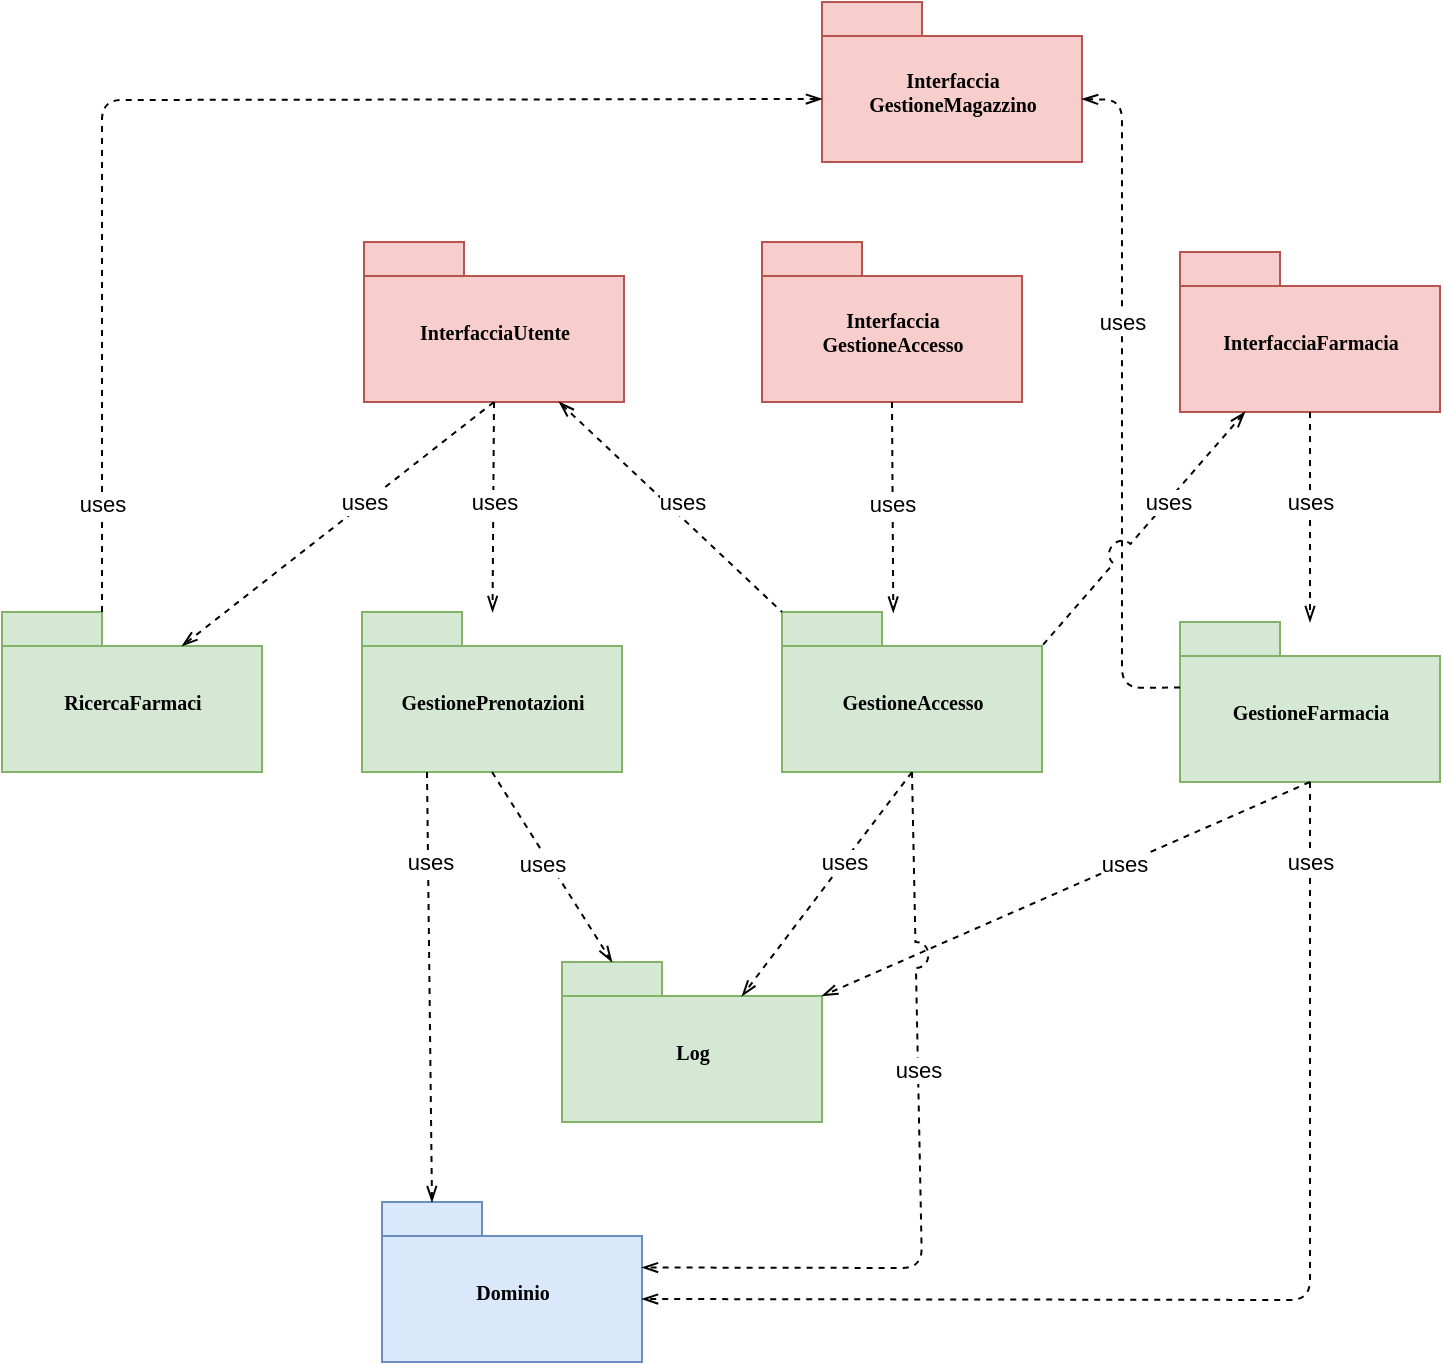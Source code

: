 <mxfile version="14.6.11" type="device"><diagram id="QEAHfnZvrhORU15-yRoq" name="Page-2"><mxGraphModel dx="1127" dy="526" grid="1" gridSize="10" guides="1" tooltips="1" connect="1" arrows="1" fold="1" page="1" pageScale="1" pageWidth="827" pageHeight="1169" math="0" shadow="0"><root><mxCell id="tVClxvZIJXQ2ntFtOEnH-0"/><mxCell id="tVClxvZIJXQ2ntFtOEnH-1" parent="tVClxvZIJXQ2ntFtOEnH-0"/><mxCell id="SUWGSoc_YU-WvC_iQnqj-0" value="Dominio" style="shape=folder;fontStyle=1;spacingTop=10;tabWidth=50;tabHeight=17;tabPosition=left;html=1;rounded=0;shadow=0;comic=0;labelBackgroundColor=none;strokeColor=#6c8ebf;strokeWidth=1;fillColor=#dae8fc;fontFamily=Verdana;fontSize=10;align=center;" vertex="1" parent="tVClxvZIJXQ2ntFtOEnH-1"><mxGeometry x="340" y="730" width="130" height="80" as="geometry"/></mxCell><mxCell id="SUWGSoc_YU-WvC_iQnqj-1" value="GestionePrenotazioni" style="shape=folder;fontStyle=1;spacingTop=10;tabWidth=50;tabHeight=17;tabPosition=left;html=1;rounded=0;shadow=0;comic=0;labelBackgroundColor=none;strokeColor=#82b366;strokeWidth=1;fillColor=#d5e8d4;fontFamily=Verdana;fontSize=10;align=center;" vertex="1" parent="tVClxvZIJXQ2ntFtOEnH-1"><mxGeometry x="330" y="435" width="130" height="80" as="geometry"/></mxCell><mxCell id="SUWGSoc_YU-WvC_iQnqj-2" value="GestioneAccesso" style="shape=folder;fontStyle=1;spacingTop=10;tabWidth=50;tabHeight=17;tabPosition=left;html=1;rounded=0;shadow=0;comic=0;labelBackgroundColor=none;strokeColor=#82b366;strokeWidth=1;fillColor=#d5e8d4;fontFamily=Verdana;fontSize=10;align=center;" vertex="1" parent="tVClxvZIJXQ2ntFtOEnH-1"><mxGeometry x="540" y="435" width="130" height="80" as="geometry"/></mxCell><mxCell id="SUWGSoc_YU-WvC_iQnqj-3" value="InterfacciaFarmacia" style="shape=folder;fontStyle=1;spacingTop=10;tabWidth=50;tabHeight=17;tabPosition=left;html=1;rounded=0;shadow=0;comic=0;labelBackgroundColor=none;strokeColor=#b85450;strokeWidth=1;fillColor=#f8cecc;fontFamily=Verdana;fontSize=10;align=center;" vertex="1" parent="tVClxvZIJXQ2ntFtOEnH-1"><mxGeometry x="739" y="255" width="130" height="80" as="geometry"/></mxCell><mxCell id="SUWGSoc_YU-WvC_iQnqj-4" value="InterfacciaUtente" style="shape=folder;fontStyle=1;spacingTop=10;tabWidth=50;tabHeight=17;tabPosition=left;html=1;rounded=0;shadow=0;comic=0;labelBackgroundColor=none;strokeColor=#b85450;strokeWidth=1;fillColor=#f8cecc;fontFamily=Verdana;fontSize=10;align=center;" vertex="1" parent="tVClxvZIJXQ2ntFtOEnH-1"><mxGeometry x="331" y="250" width="130" height="80" as="geometry"/></mxCell><mxCell id="SUWGSoc_YU-WvC_iQnqj-5" value="Interfaccia&lt;br&gt;GestioneAccesso" style="shape=folder;fontStyle=1;spacingTop=10;tabWidth=50;tabHeight=17;tabPosition=left;html=1;rounded=0;shadow=0;comic=0;labelBackgroundColor=none;strokeColor=#b85450;strokeWidth=1;fillColor=#f8cecc;fontFamily=Verdana;fontSize=10;align=center;" vertex="1" parent="tVClxvZIJXQ2ntFtOEnH-1"><mxGeometry x="530" y="250" width="130" height="80" as="geometry"/></mxCell><mxCell id="SUWGSoc_YU-WvC_iQnqj-6" value="Log" style="shape=folder;fontStyle=1;spacingTop=10;tabWidth=50;tabHeight=17;tabPosition=left;html=1;rounded=0;shadow=0;comic=0;labelBackgroundColor=none;strokeWidth=1;fontFamily=Verdana;fontSize=10;align=center;fillColor=#d5e8d4;strokeColor=#82b366;" vertex="1" parent="tVClxvZIJXQ2ntFtOEnH-1"><mxGeometry x="430" y="610" width="130" height="80" as="geometry"/></mxCell><mxCell id="SUWGSoc_YU-WvC_iQnqj-7" value="GestioneFarmacia" style="shape=folder;fontStyle=1;spacingTop=10;tabWidth=50;tabHeight=17;tabPosition=left;html=1;rounded=0;shadow=0;comic=0;labelBackgroundColor=none;strokeWidth=1;fontFamily=Verdana;fontSize=10;align=center;fillColor=#d5e8d4;strokeColor=#82b366;" vertex="1" parent="tVClxvZIJXQ2ntFtOEnH-1"><mxGeometry x="739" y="440" width="130" height="80" as="geometry"/></mxCell><mxCell id="SUWGSoc_YU-WvC_iQnqj-8" value="Interfaccia&lt;br&gt;GestioneMagazzino" style="shape=folder;fontStyle=1;spacingTop=10;tabWidth=50;tabHeight=17;tabPosition=left;html=1;rounded=0;shadow=0;comic=0;labelBackgroundColor=none;strokeColor=#b85450;strokeWidth=1;fillColor=#f8cecc;fontFamily=Verdana;fontSize=10;align=center;" vertex="1" parent="tVClxvZIJXQ2ntFtOEnH-1"><mxGeometry x="560" y="130" width="130" height="80" as="geometry"/></mxCell><mxCell id="SUWGSoc_YU-WvC_iQnqj-9" value="RicercaFarmaci" style="shape=folder;fontStyle=1;spacingTop=10;tabWidth=50;tabHeight=17;tabPosition=left;html=1;rounded=0;shadow=0;comic=0;labelBackgroundColor=none;strokeColor=#82b366;strokeWidth=1;fillColor=#d5e8d4;fontFamily=Verdana;fontSize=10;align=center;" vertex="1" parent="tVClxvZIJXQ2ntFtOEnH-1"><mxGeometry x="150" y="435" width="130" height="80" as="geometry"/></mxCell><mxCell id="SUWGSoc_YU-WvC_iQnqj-10" value="" style="endArrow=openThin;html=1;exitX=0.5;exitY=1;exitDx=0;exitDy=0;exitPerimeter=0;dashed=1;endFill=0;entryX=0.428;entryY=0.004;entryDx=0;entryDy=0;entryPerimeter=0;" edge="1" parent="tVClxvZIJXQ2ntFtOEnH-1" source="SUWGSoc_YU-WvC_iQnqj-5" target="SUWGSoc_YU-WvC_iQnqj-2"><mxGeometry width="50" height="50" relative="1" as="geometry"><mxPoint x="839" y="525" as="sourcePoint"/><mxPoint x="889" y="475" as="targetPoint"/></mxGeometry></mxCell><mxCell id="SUWGSoc_YU-WvC_iQnqj-11" value="uses" style="edgeLabel;html=1;align=center;verticalAlign=middle;resizable=0;points=[];" vertex="1" connectable="0" parent="SUWGSoc_YU-WvC_iQnqj-10"><mxGeometry x="-0.235" relative="1" as="geometry"><mxPoint y="10" as="offset"/></mxGeometry></mxCell><mxCell id="SUWGSoc_YU-WvC_iQnqj-12" value="" style="endArrow=openThin;html=1;dashed=1;endFill=0;exitX=0.5;exitY=1;exitDx=0;exitDy=0;exitPerimeter=0;" edge="1" parent="tVClxvZIJXQ2ntFtOEnH-1" source="SUWGSoc_YU-WvC_iQnqj-4" target="SUWGSoc_YU-WvC_iQnqj-1"><mxGeometry width="50" height="50" relative="1" as="geometry"><mxPoint x="404" y="375" as="sourcePoint"/><mxPoint x="374" y="435" as="targetPoint"/></mxGeometry></mxCell><mxCell id="SUWGSoc_YU-WvC_iQnqj-13" value="uses" style="edgeLabel;html=1;align=center;verticalAlign=middle;resizable=0;points=[];" vertex="1" connectable="0" parent="SUWGSoc_YU-WvC_iQnqj-12"><mxGeometry x="-0.235" relative="1" as="geometry"><mxPoint y="10" as="offset"/></mxGeometry></mxCell><mxCell id="SUWGSoc_YU-WvC_iQnqj-14" value="" style="endArrow=openThin;html=1;dashed=1;endFill=0;exitX=0;exitY=0;exitDx=0;exitDy=32.75;exitPerimeter=0;entryX=0;entryY=0;entryDx=130;entryDy=48.5;entryPerimeter=0;" edge="1" parent="tVClxvZIJXQ2ntFtOEnH-1" source="SUWGSoc_YU-WvC_iQnqj-7" target="SUWGSoc_YU-WvC_iQnqj-8"><mxGeometry width="50" height="50" relative="1" as="geometry"><mxPoint x="540.5" y="390" as="sourcePoint"/><mxPoint x="539" y="465" as="targetPoint"/><Array as="points"><mxPoint x="710" y="473"/><mxPoint x="710" y="179"/></Array></mxGeometry></mxCell><mxCell id="SUWGSoc_YU-WvC_iQnqj-15" value="uses" style="edgeLabel;html=1;align=center;verticalAlign=middle;resizable=0;points=[];" vertex="1" connectable="0" parent="SUWGSoc_YU-WvC_iQnqj-14"><mxGeometry x="-0.235" relative="1" as="geometry"><mxPoint y="-81" as="offset"/></mxGeometry></mxCell><mxCell id="SUWGSoc_YU-WvC_iQnqj-16" value="" style="endArrow=openThin;html=1;dashed=1;endFill=0;exitX=0;exitY=0;exitDx=50;exitDy=0;exitPerimeter=0;entryX=0;entryY=0;entryDx=0;entryDy=48.5;entryPerimeter=0;" edge="1" parent="tVClxvZIJXQ2ntFtOEnH-1" source="SUWGSoc_YU-WvC_iQnqj-9" target="SUWGSoc_YU-WvC_iQnqj-8"><mxGeometry width="50" height="50" relative="1" as="geometry"><mxPoint x="486.5" y="467" as="sourcePoint"/><mxPoint x="636" y="363" as="targetPoint"/><Array as="points"><mxPoint x="200" y="179"/></Array></mxGeometry></mxCell><mxCell id="SUWGSoc_YU-WvC_iQnqj-17" value="uses" style="edgeLabel;html=1;align=center;verticalAlign=middle;resizable=0;points=[];" vertex="1" connectable="0" parent="SUWGSoc_YU-WvC_iQnqj-16"><mxGeometry x="-0.235" relative="1" as="geometry"><mxPoint y="181" as="offset"/></mxGeometry></mxCell><mxCell id="SUWGSoc_YU-WvC_iQnqj-18" value="" style="endArrow=openThin;html=1;dashed=1;endFill=0;exitX=0.5;exitY=1;exitDx=0;exitDy=0;exitPerimeter=0;entryX=0;entryY=0;entryDx=90;entryDy=17;entryPerimeter=0;" edge="1" parent="tVClxvZIJXQ2ntFtOEnH-1" source="SUWGSoc_YU-WvC_iQnqj-4" target="SUWGSoc_YU-WvC_iQnqj-9"><mxGeometry width="50" height="50" relative="1" as="geometry"><mxPoint x="450.5" y="375" as="sourcePoint"/><mxPoint x="449" y="450" as="targetPoint"/></mxGeometry></mxCell><mxCell id="SUWGSoc_YU-WvC_iQnqj-44" value="uses" style="edgeLabel;html=1;align=center;verticalAlign=middle;resizable=0;points=[];" vertex="1" connectable="0" parent="SUWGSoc_YU-WvC_iQnqj-18"><mxGeometry x="0.507" y="1" relative="1" as="geometry"><mxPoint x="52" y="-43" as="offset"/></mxGeometry></mxCell><mxCell id="SUWGSoc_YU-WvC_iQnqj-20" value="" style="endArrow=openThin;html=1;dashed=1;endFill=0;exitX=0.5;exitY=1;exitDx=0;exitDy=0;exitPerimeter=0;" edge="1" parent="tVClxvZIJXQ2ntFtOEnH-1" source="SUWGSoc_YU-WvC_iQnqj-3" target="SUWGSoc_YU-WvC_iQnqj-7"><mxGeometry width="50" height="50" relative="1" as="geometry"><mxPoint x="450.5" y="375" as="sourcePoint"/><mxPoint x="829" y="457" as="targetPoint"/></mxGeometry></mxCell><mxCell id="SUWGSoc_YU-WvC_iQnqj-21" value="uses" style="edgeLabel;html=1;align=center;verticalAlign=middle;resizable=0;points=[];" vertex="1" connectable="0" parent="SUWGSoc_YU-WvC_iQnqj-20"><mxGeometry x="-0.235" relative="1" as="geometry"><mxPoint y="5" as="offset"/></mxGeometry></mxCell><mxCell id="SUWGSoc_YU-WvC_iQnqj-22" value="" style="endArrow=openThin;html=1;dashed=1;endFill=0;entryX=0;entryY=0;entryDx=25;entryDy=0;entryPerimeter=0;exitX=0.5;exitY=1;exitDx=0;exitDy=0;exitPerimeter=0;" edge="1" parent="tVClxvZIJXQ2ntFtOEnH-1" source="SUWGSoc_YU-WvC_iQnqj-1" target="SUWGSoc_YU-WvC_iQnqj-6"><mxGeometry width="50" height="50" relative="1" as="geometry"><mxPoint x="419" y="520" as="sourcePoint"/><mxPoint x="613" y="452.5" as="targetPoint"/></mxGeometry></mxCell><mxCell id="SUWGSoc_YU-WvC_iQnqj-23" value="uses" style="edgeLabel;html=1;align=center;verticalAlign=middle;resizable=0;points=[];" vertex="1" connectable="0" parent="SUWGSoc_YU-WvC_iQnqj-22"><mxGeometry x="-0.235" relative="1" as="geometry"><mxPoint x="2" y="9" as="offset"/></mxGeometry></mxCell><mxCell id="SUWGSoc_YU-WvC_iQnqj-24" value="" style="endArrow=openThin;html=1;dashed=1;endFill=0;exitX=0.5;exitY=1;exitDx=0;exitDy=0;exitPerimeter=0;entryX=0;entryY=0;entryDx=90;entryDy=17;entryPerimeter=0;" edge="1" parent="tVClxvZIJXQ2ntFtOEnH-1" source="SUWGSoc_YU-WvC_iQnqj-2" target="SUWGSoc_YU-WvC_iQnqj-6"><mxGeometry width="50" height="50" relative="1" as="geometry"><mxPoint x="460.5" y="385" as="sourcePoint"/><mxPoint x="623" y="462.5" as="targetPoint"/></mxGeometry></mxCell><mxCell id="SUWGSoc_YU-WvC_iQnqj-25" value="uses" style="edgeLabel;html=1;align=center;verticalAlign=middle;resizable=0;points=[];" vertex="1" connectable="0" parent="SUWGSoc_YU-WvC_iQnqj-24"><mxGeometry x="-0.235" relative="1" as="geometry"><mxPoint x="-2" y="2" as="offset"/></mxGeometry></mxCell><mxCell id="SUWGSoc_YU-WvC_iQnqj-26" value="" style="endArrow=openThin;html=1;dashed=1;endFill=0;exitX=0.5;exitY=1;exitDx=0;exitDy=0;exitPerimeter=0;entryX=0;entryY=0;entryDx=130;entryDy=17;entryPerimeter=0;" edge="1" parent="tVClxvZIJXQ2ntFtOEnH-1" source="SUWGSoc_YU-WvC_iQnqj-7" target="SUWGSoc_YU-WvC_iQnqj-6"><mxGeometry width="50" height="50" relative="1" as="geometry"><mxPoint x="470.5" y="395" as="sourcePoint"/><mxPoint x="633" y="472.5" as="targetPoint"/></mxGeometry></mxCell><mxCell id="SUWGSoc_YU-WvC_iQnqj-27" value="uses" style="edgeLabel;html=1;align=center;verticalAlign=middle;resizable=0;points=[];" vertex="1" connectable="0" parent="SUWGSoc_YU-WvC_iQnqj-26"><mxGeometry x="-0.235" relative="1" as="geometry"><mxPoint as="offset"/></mxGeometry></mxCell><mxCell id="SUWGSoc_YU-WvC_iQnqj-28" value="" style="endArrow=openThin;html=1;dashed=1;endFill=0;exitX=0.5;exitY=1;exitDx=0;exitDy=0;exitPerimeter=0;entryX=0;entryY=0;entryDx=130;entryDy=48.5;entryPerimeter=0;" edge="1" parent="tVClxvZIJXQ2ntFtOEnH-1" source="SUWGSoc_YU-WvC_iQnqj-7" target="SUWGSoc_YU-WvC_iQnqj-0"><mxGeometry width="50" height="50" relative="1" as="geometry"><mxPoint x="585.5" y="620" as="sourcePoint"/><mxPoint x="748" y="697.5" as="targetPoint"/><Array as="points"><mxPoint x="804" y="779"/></Array></mxGeometry></mxCell><mxCell id="SUWGSoc_YU-WvC_iQnqj-29" value="uses" style="edgeLabel;html=1;align=center;verticalAlign=middle;resizable=0;points=[];" vertex="1" connectable="0" parent="SUWGSoc_YU-WvC_iQnqj-28"><mxGeometry x="-0.235" relative="1" as="geometry"><mxPoint y="-187" as="offset"/></mxGeometry></mxCell><mxCell id="SUWGSoc_YU-WvC_iQnqj-30" value="" style="endArrow=openThin;html=1;dashed=1;endFill=0;exitX=0.25;exitY=1;exitDx=0;exitDy=0;exitPerimeter=0;entryX=0;entryY=0;entryDx=25;entryDy=0;entryPerimeter=0;" edge="1" parent="tVClxvZIJXQ2ntFtOEnH-1" source="SUWGSoc_YU-WvC_iQnqj-1" target="SUWGSoc_YU-WvC_iQnqj-0"><mxGeometry width="50" height="50" relative="1" as="geometry"><mxPoint x="490.5" y="415" as="sourcePoint"/><mxPoint x="653" y="492.5" as="targetPoint"/></mxGeometry></mxCell><mxCell id="SUWGSoc_YU-WvC_iQnqj-31" value="uses" style="edgeLabel;html=1;align=center;verticalAlign=middle;resizable=0;points=[];" vertex="1" connectable="0" parent="SUWGSoc_YU-WvC_iQnqj-30"><mxGeometry x="-0.235" relative="1" as="geometry"><mxPoint y="-37" as="offset"/></mxGeometry></mxCell><mxCell id="SUWGSoc_YU-WvC_iQnqj-32" value="" style="endArrow=openThin;html=1;dashed=1;endFill=0;exitX=0.5;exitY=1;exitDx=0;exitDy=0;exitPerimeter=0;entryX=0;entryY=0;entryDx=130;entryDy=32.75;entryPerimeter=0;jumpStyle=arc;jumpSize=13;" edge="1" parent="tVClxvZIJXQ2ntFtOEnH-1" source="SUWGSoc_YU-WvC_iQnqj-2" target="SUWGSoc_YU-WvC_iQnqj-0"><mxGeometry width="50" height="50" relative="1" as="geometry"><mxPoint x="294" y="520.0" as="sourcePoint"/><mxPoint x="549" y="600" as="targetPoint"/><Array as="points"><mxPoint x="610" y="763"/></Array></mxGeometry></mxCell><mxCell id="SUWGSoc_YU-WvC_iQnqj-33" value="uses" style="edgeLabel;html=1;align=center;verticalAlign=middle;resizable=0;points=[];" vertex="1" connectable="0" parent="SUWGSoc_YU-WvC_iQnqj-32"><mxGeometry x="-0.235" relative="1" as="geometry"><mxPoint as="offset"/></mxGeometry></mxCell><mxCell id="SUWGSoc_YU-WvC_iQnqj-40" value="" style="endArrow=none;html=1;exitX=0.25;exitY=1;exitDx=0;exitDy=0;exitPerimeter=0;dashed=1;endFill=0;entryX=0;entryY=0;entryDx=130;entryDy=17;entryPerimeter=0;jumpStyle=arc;jumpSize=13;startArrow=openThin;startFill=0;" edge="1" parent="tVClxvZIJXQ2ntFtOEnH-1" source="SUWGSoc_YU-WvC_iQnqj-3" target="SUWGSoc_YU-WvC_iQnqj-2"><mxGeometry width="50" height="50" relative="1" as="geometry"><mxPoint x="920" y="320.0" as="sourcePoint"/><mxPoint x="920.64" y="425.32" as="targetPoint"/></mxGeometry></mxCell><mxCell id="SUWGSoc_YU-WvC_iQnqj-41" value="uses" style="edgeLabel;html=1;align=center;verticalAlign=middle;resizable=0;points=[];" vertex="1" connectable="0" parent="SUWGSoc_YU-WvC_iQnqj-40"><mxGeometry x="-0.235" relative="1" as="geometry"><mxPoint as="offset"/></mxGeometry></mxCell><mxCell id="SUWGSoc_YU-WvC_iQnqj-42" value="" style="endArrow=none;html=1;exitX=0.75;exitY=1;exitDx=0;exitDy=0;exitPerimeter=0;dashed=1;endFill=0;entryX=0;entryY=0;entryDx=0;entryDy=0;entryPerimeter=0;startArrow=openThin;startFill=0;" edge="1" parent="tVClxvZIJXQ2ntFtOEnH-1" source="SUWGSoc_YU-WvC_iQnqj-4" target="SUWGSoc_YU-WvC_iQnqj-2"><mxGeometry width="50" height="50" relative="1" as="geometry"><mxPoint x="470" y="340.0" as="sourcePoint"/><mxPoint x="470.64" y="445.32" as="targetPoint"/></mxGeometry></mxCell><mxCell id="SUWGSoc_YU-WvC_iQnqj-43" value="uses" style="edgeLabel;html=1;align=center;verticalAlign=middle;resizable=0;points=[];" vertex="1" connectable="0" parent="SUWGSoc_YU-WvC_iQnqj-42"><mxGeometry x="-0.235" relative="1" as="geometry"><mxPoint x="19" y="10" as="offset"/></mxGeometry></mxCell></root></mxGraphModel></diagram></mxfile>